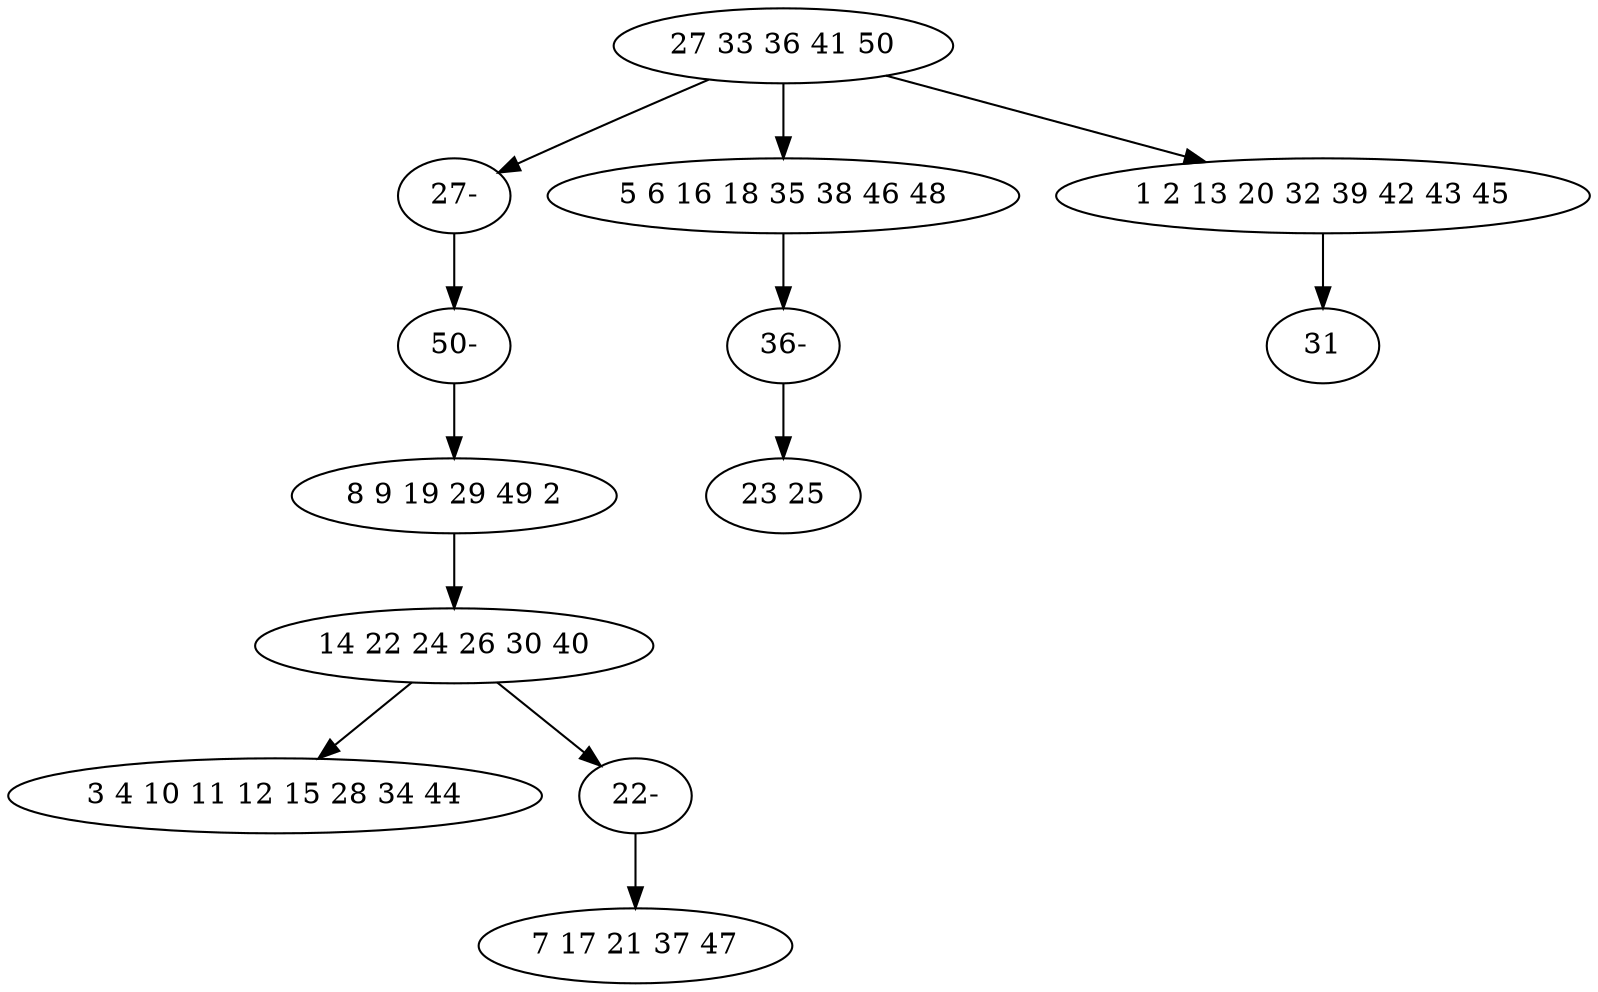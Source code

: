 digraph true_tree {
	"0" -> "9"
	"0" -> "2"
	"1" -> "3"
	"0" -> "4"
	"2" -> "11"
	"3" -> "6"
	"3" -> "12"
	"4" -> "8"
	"9" -> "10"
	"10" -> "1"
	"11" -> "5"
	"12" -> "7"
	"0" [label="27 33 36 41 50"];
	"1" [label="8 9 19 29 49 2"];
	"2" [label="5 6 16 18 35 38 46 48"];
	"3" [label="14 22 24 26 30 40"];
	"4" [label="1 2 13 20 32 39 42 43 45"];
	"5" [label="23 25"];
	"6" [label="3 4 10 11 12 15 28 34 44"];
	"7" [label="7 17 21 37 47"];
	"8" [label="31"];
	"9" [label="27-"];
	"10" [label="50-"];
	"11" [label="36-"];
	"12" [label="22-"];
}
